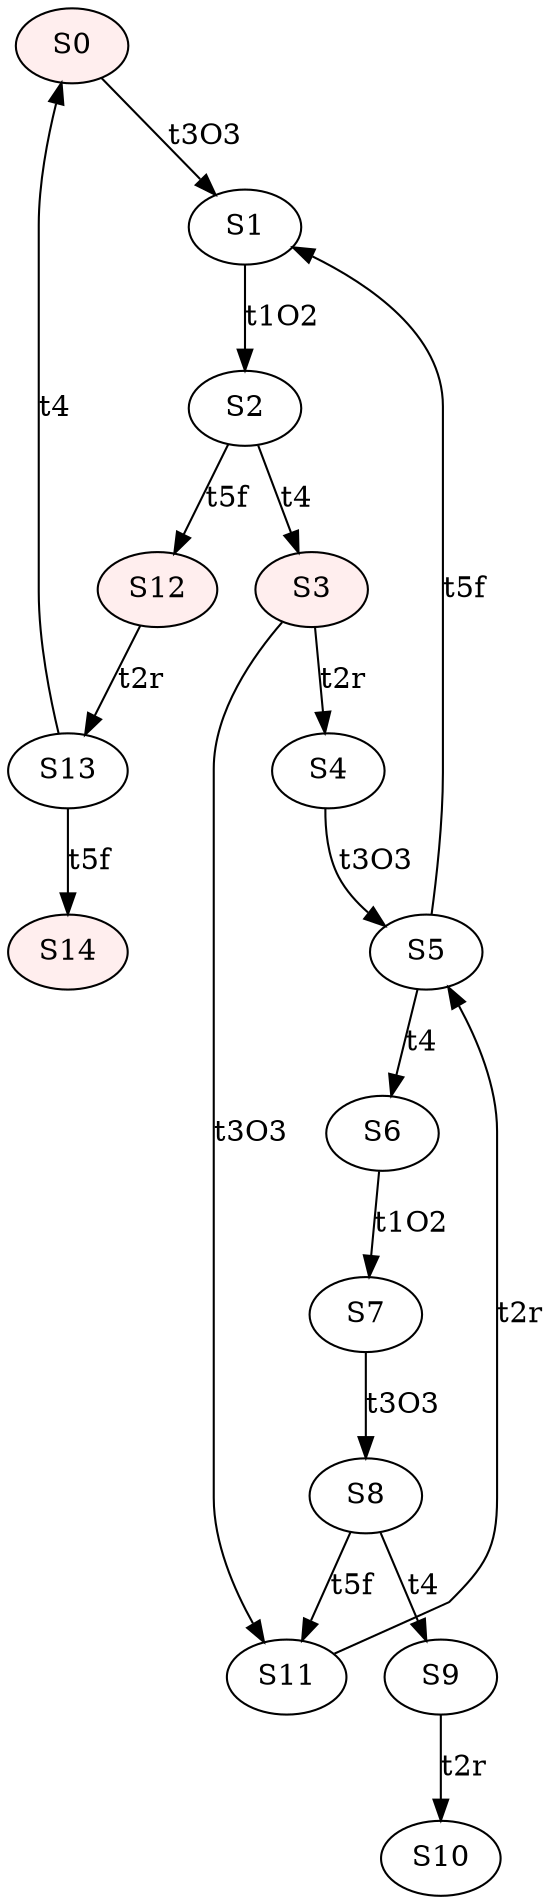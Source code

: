 digraph "SCinput/e" {
node [style=filled fillcolor="#FFEEEE"]; S0 ;
node [fillcolor="#FFFFFF"]; S1 ;
node [fillcolor="#FFFFFF"]; S2 ;
node [style=filled fillcolor="#FFEEEE"]; S3 ;
node [fillcolor="#FFFFFF"]; S4 ;
node [fillcolor="#FFFFFF"]; S5 ;
node [fillcolor="#FFFFFF"]; S6 ;
node [fillcolor="#FFFFFF"]; S7 ;
node [fillcolor="#FFFFFF"]; S8 ;
node [fillcolor="#FFFFFF"]; S9 ;
node [fillcolor="#FFFFFF"]; S10 ;
node [fillcolor="#FFFFFF"]; S11 ;
node [style=filled fillcolor="#FFEEEE"]; S12 ;
node [fillcolor="#FFFFFF"]; S13 ;
node [style=filled fillcolor="#FFEEEE"]; S14 ;
S0 -> S1 [label=t3O3]
S1 -> S2 [label=t1O2]
S2 -> S12 [label=t5f]
S2 -> S3 [label=t4]
S3 -> S11 [label=t3O3]
S3 -> S4 [label=t2r]
S4 -> S5 [label=t3O3]
S5 -> S1 [label=t5f]
S5 -> S6 [label=t4]
S6 -> S7 [label=t1O2]
S7 -> S8 [label=t3O3]
S8 -> S11 [label=t5f]
S8 -> S9 [label=t4]
S9 -> S10 [label=t2r]
S11 -> S5 [label=t2r]
S12 -> S13 [label=t2r]
S13 -> S14 [label=t5f]
S13 -> S0 [label=t4]
}